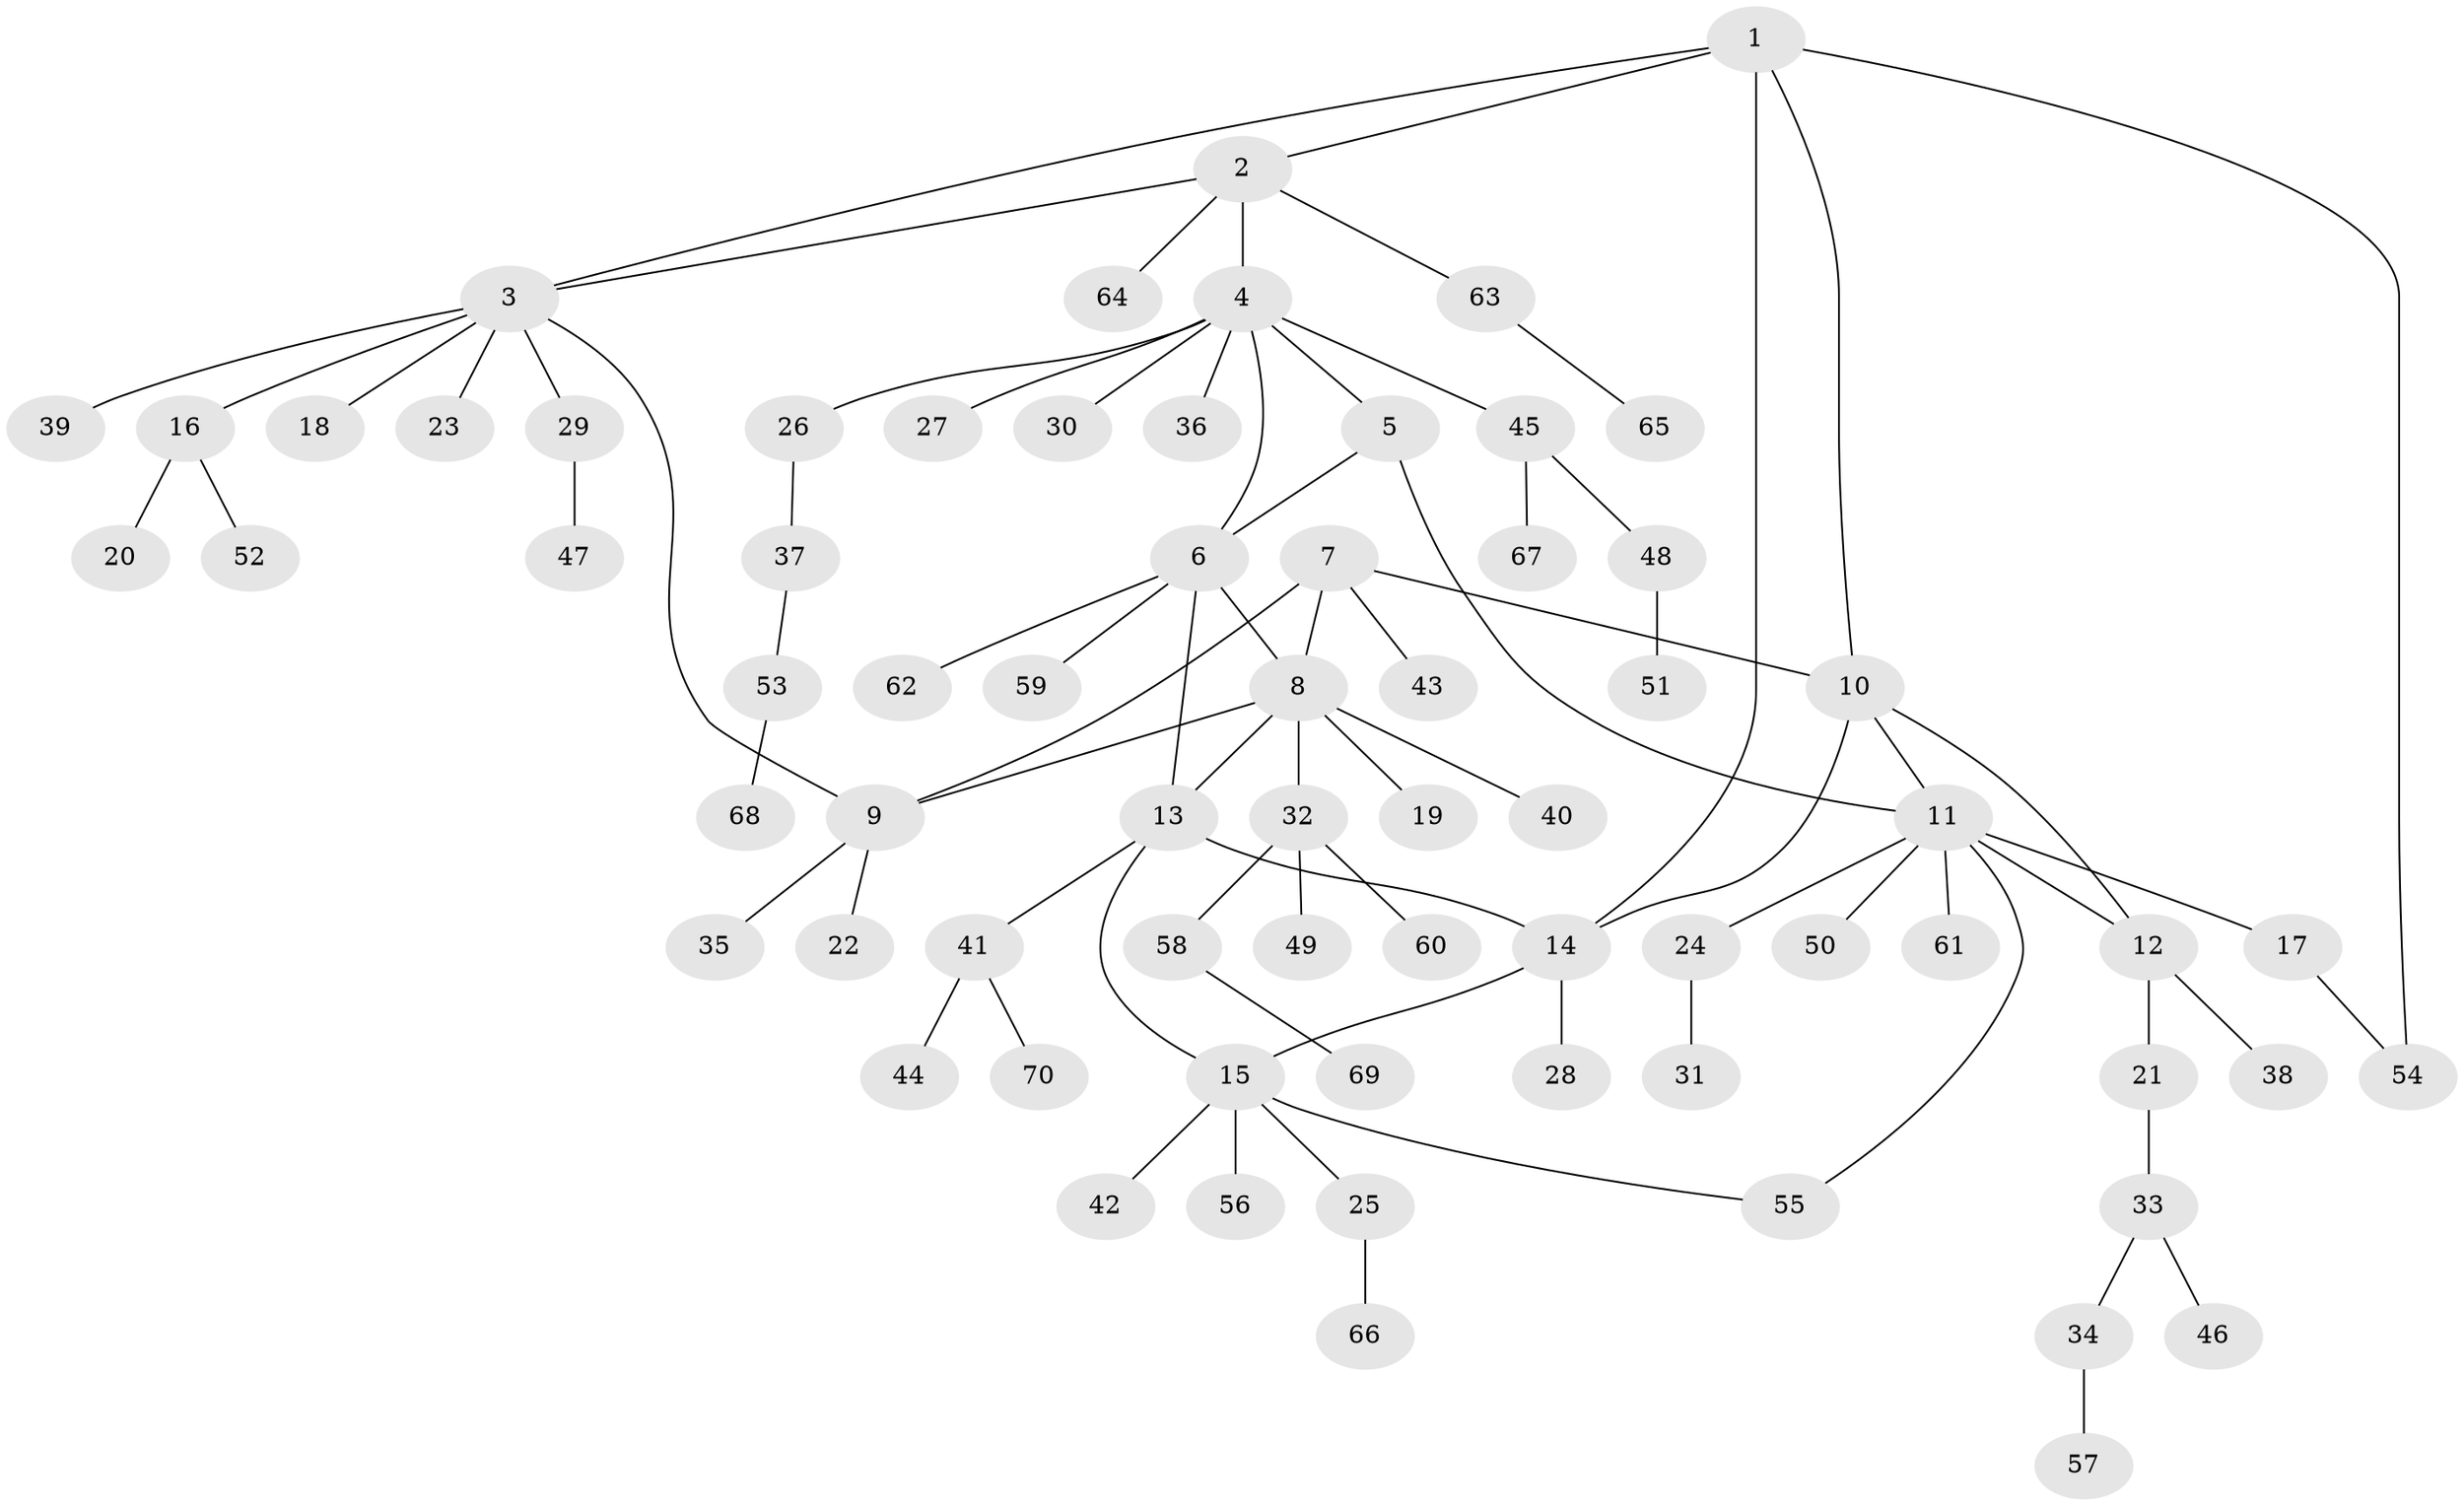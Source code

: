 // Generated by graph-tools (version 1.1) at 2025/15/03/09/25 04:15:44]
// undirected, 70 vertices, 82 edges
graph export_dot {
graph [start="1"]
  node [color=gray90,style=filled];
  1;
  2;
  3;
  4;
  5;
  6;
  7;
  8;
  9;
  10;
  11;
  12;
  13;
  14;
  15;
  16;
  17;
  18;
  19;
  20;
  21;
  22;
  23;
  24;
  25;
  26;
  27;
  28;
  29;
  30;
  31;
  32;
  33;
  34;
  35;
  36;
  37;
  38;
  39;
  40;
  41;
  42;
  43;
  44;
  45;
  46;
  47;
  48;
  49;
  50;
  51;
  52;
  53;
  54;
  55;
  56;
  57;
  58;
  59;
  60;
  61;
  62;
  63;
  64;
  65;
  66;
  67;
  68;
  69;
  70;
  1 -- 2;
  1 -- 3;
  1 -- 10;
  1 -- 14;
  1 -- 54;
  2 -- 3;
  2 -- 4;
  2 -- 63;
  2 -- 64;
  3 -- 9;
  3 -- 16;
  3 -- 18;
  3 -- 23;
  3 -- 29;
  3 -- 39;
  4 -- 5;
  4 -- 6;
  4 -- 26;
  4 -- 27;
  4 -- 30;
  4 -- 36;
  4 -- 45;
  5 -- 6;
  5 -- 11;
  6 -- 8;
  6 -- 13;
  6 -- 59;
  6 -- 62;
  7 -- 8;
  7 -- 9;
  7 -- 10;
  7 -- 43;
  8 -- 9;
  8 -- 13;
  8 -- 19;
  8 -- 32;
  8 -- 40;
  9 -- 22;
  9 -- 35;
  10 -- 11;
  10 -- 12;
  10 -- 14;
  11 -- 12;
  11 -- 17;
  11 -- 24;
  11 -- 50;
  11 -- 55;
  11 -- 61;
  12 -- 21;
  12 -- 38;
  13 -- 14;
  13 -- 15;
  13 -- 41;
  14 -- 15;
  14 -- 28;
  15 -- 25;
  15 -- 42;
  15 -- 55;
  15 -- 56;
  16 -- 20;
  16 -- 52;
  17 -- 54;
  21 -- 33;
  24 -- 31;
  25 -- 66;
  26 -- 37;
  29 -- 47;
  32 -- 49;
  32 -- 58;
  32 -- 60;
  33 -- 34;
  33 -- 46;
  34 -- 57;
  37 -- 53;
  41 -- 44;
  41 -- 70;
  45 -- 48;
  45 -- 67;
  48 -- 51;
  53 -- 68;
  58 -- 69;
  63 -- 65;
}
